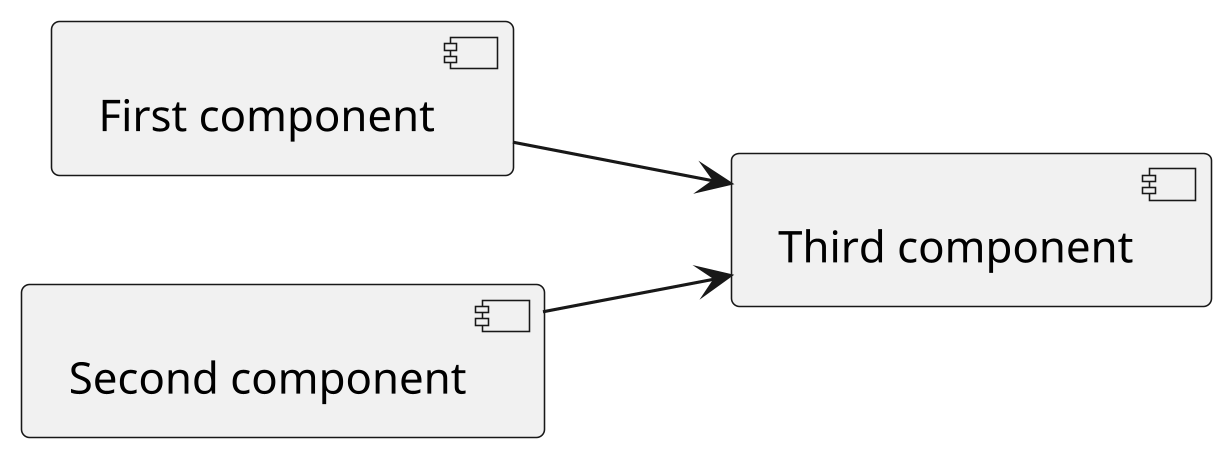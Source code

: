 @startuml
skinparam backgroundcolor transparent
skinparam dpi 300
left to right direction
[First component] as c1
[Second component] as c2
[Third component] as c3
c1 --> c3
c2 --> c3
@enduml